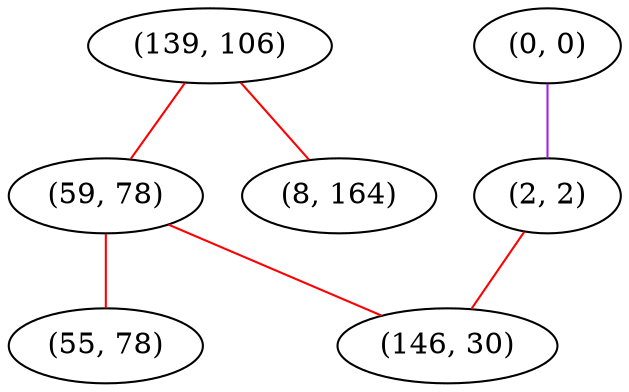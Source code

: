 graph "" {
"(139, 106)";
"(0, 0)";
"(59, 78)";
"(55, 78)";
"(2, 2)";
"(146, 30)";
"(8, 164)";
"(139, 106)" -- "(59, 78)"  [color=red, key=0, weight=1];
"(139, 106)" -- "(8, 164)"  [color=red, key=0, weight=1];
"(0, 0)" -- "(2, 2)"  [color=purple, key=0, weight=4];
"(59, 78)" -- "(55, 78)"  [color=red, key=0, weight=1];
"(59, 78)" -- "(146, 30)"  [color=red, key=0, weight=1];
"(2, 2)" -- "(146, 30)"  [color=red, key=0, weight=1];
}
